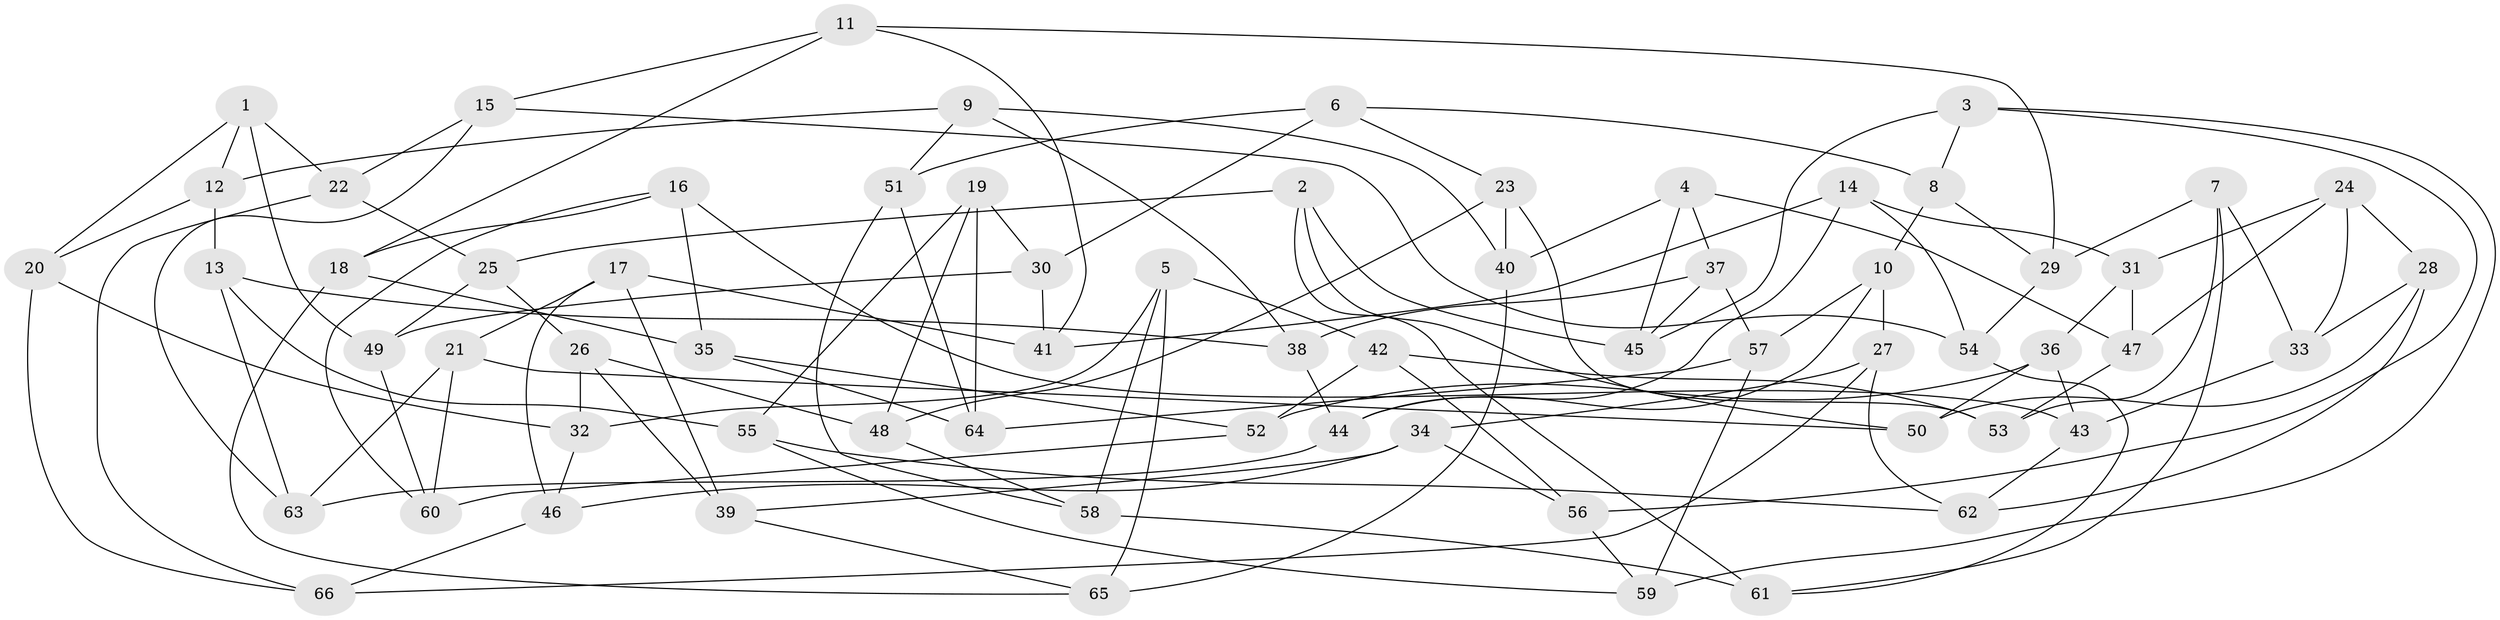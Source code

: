 // coarse degree distribution, {4: 0.28205128205128205, 6: 0.358974358974359, 3: 0.05128205128205128, 5: 0.3076923076923077}
// Generated by graph-tools (version 1.1) at 2025/42/03/06/25 10:42:24]
// undirected, 66 vertices, 132 edges
graph export_dot {
graph [start="1"]
  node [color=gray90,style=filled];
  1;
  2;
  3;
  4;
  5;
  6;
  7;
  8;
  9;
  10;
  11;
  12;
  13;
  14;
  15;
  16;
  17;
  18;
  19;
  20;
  21;
  22;
  23;
  24;
  25;
  26;
  27;
  28;
  29;
  30;
  31;
  32;
  33;
  34;
  35;
  36;
  37;
  38;
  39;
  40;
  41;
  42;
  43;
  44;
  45;
  46;
  47;
  48;
  49;
  50;
  51;
  52;
  53;
  54;
  55;
  56;
  57;
  58;
  59;
  60;
  61;
  62;
  63;
  64;
  65;
  66;
  1 -- 12;
  1 -- 49;
  1 -- 22;
  1 -- 20;
  2 -- 50;
  2 -- 45;
  2 -- 61;
  2 -- 25;
  3 -- 8;
  3 -- 59;
  3 -- 45;
  3 -- 56;
  4 -- 47;
  4 -- 37;
  4 -- 45;
  4 -- 40;
  5 -- 42;
  5 -- 65;
  5 -- 58;
  5 -- 32;
  6 -- 30;
  6 -- 8;
  6 -- 51;
  6 -- 23;
  7 -- 53;
  7 -- 33;
  7 -- 29;
  7 -- 61;
  8 -- 29;
  8 -- 10;
  9 -- 12;
  9 -- 51;
  9 -- 40;
  9 -- 38;
  10 -- 27;
  10 -- 57;
  10 -- 44;
  11 -- 18;
  11 -- 15;
  11 -- 41;
  11 -- 29;
  12 -- 20;
  12 -- 13;
  13 -- 63;
  13 -- 38;
  13 -- 55;
  14 -- 31;
  14 -- 44;
  14 -- 41;
  14 -- 54;
  15 -- 54;
  15 -- 22;
  15 -- 63;
  16 -- 18;
  16 -- 60;
  16 -- 43;
  16 -- 35;
  17 -- 21;
  17 -- 41;
  17 -- 46;
  17 -- 39;
  18 -- 65;
  18 -- 35;
  19 -- 48;
  19 -- 55;
  19 -- 30;
  19 -- 64;
  20 -- 32;
  20 -- 66;
  21 -- 60;
  21 -- 50;
  21 -- 63;
  22 -- 66;
  22 -- 25;
  23 -- 53;
  23 -- 48;
  23 -- 40;
  24 -- 31;
  24 -- 33;
  24 -- 47;
  24 -- 28;
  25 -- 49;
  25 -- 26;
  26 -- 48;
  26 -- 39;
  26 -- 32;
  27 -- 66;
  27 -- 34;
  27 -- 62;
  28 -- 33;
  28 -- 50;
  28 -- 62;
  29 -- 54;
  30 -- 49;
  30 -- 41;
  31 -- 36;
  31 -- 47;
  32 -- 46;
  33 -- 43;
  34 -- 56;
  34 -- 39;
  34 -- 46;
  35 -- 64;
  35 -- 52;
  36 -- 50;
  36 -- 52;
  36 -- 43;
  37 -- 38;
  37 -- 57;
  37 -- 45;
  38 -- 44;
  39 -- 65;
  40 -- 65;
  42 -- 56;
  42 -- 53;
  42 -- 52;
  43 -- 62;
  44 -- 63;
  46 -- 66;
  47 -- 53;
  48 -- 58;
  49 -- 60;
  51 -- 58;
  51 -- 64;
  52 -- 60;
  54 -- 61;
  55 -- 59;
  55 -- 62;
  56 -- 59;
  57 -- 59;
  57 -- 64;
  58 -- 61;
}
